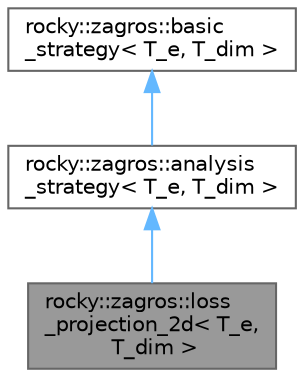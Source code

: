 digraph "rocky::zagros::loss_projection_2d&lt; T_e, T_dim &gt;"
{
 // LATEX_PDF_SIZE
  bgcolor="transparent";
  edge [fontname=Helvetica,fontsize=10,labelfontname=Helvetica,labelfontsize=10];
  node [fontname=Helvetica,fontsize=10,shape=box,height=0.2,width=0.4];
  Node1 [label="rocky::zagros::loss\l_projection_2d\< T_e,\l T_dim \>",height=0.2,width=0.4,color="gray40", fillcolor="grey60", style="filled", fontcolor="black",tooltip="creating a 2d projection of loss function"];
  Node2 -> Node1 [dir="back",color="steelblue1",style="solid"];
  Node2 [label="rocky::zagros::analysis\l_strategy\< T_e, T_dim \>",height=0.2,width=0.4,color="gray40", fillcolor="white", style="filled",URL="$classrocky_1_1zagros_1_1analysis__strategy.html",tooltip="base class for strategies for analysing loss functions"];
  Node3 -> Node2 [dir="back",color="steelblue1",style="solid"];
  Node3 [label="rocky::zagros::basic\l_strategy\< T_e, T_dim \>",height=0.2,width=0.4,color="gray40", fillcolor="white", style="filled",URL="$classrocky_1_1zagros_1_1basic__strategy.html",tooltip="Interface for all strategies."];
}
